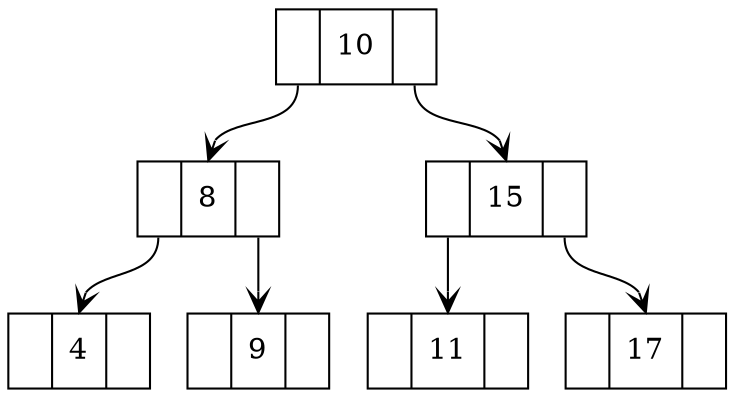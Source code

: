digraph linkedlist {  
  node [shape=record]
  edge[arrowhead=vee, arrowtail=dot, color=black, tailclip=true];
  
  A[label="<LEFT> | <DATA> 10 | <RIGHT>"];
  B[label="<LEFT> | <DATA> 8 | <RIGHT>"];
  C[label="<LEFT> | <DATA> 15 | <RIGHT>"];
  D[label="<LEFT> | <DATA> 4 | <RIGHT>"];
  E[label="<LEFT> | <DATA> 9 | <RIGHT>"];
  F[label="<LEFT> | <DATA> 11 | <RIGHT>"];
  G[label="<LEFT> | <DATA> 17 | <RIGHT>"];
  
  
  A:LEFT->B:DATA
  A:RIGHT->C:DATA
  B:LEFT->D:DATA
  B:RIGHT->E:DATA
  C:LEFT->F:DATA
  C:RIGHT->G:DATA
}